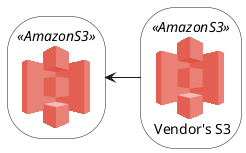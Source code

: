 @startuml

!include <aws/common>
!include <aws/Storage/AmazonS3/AmazonS3>
!include <aws/Storage/AmazonS3/bucket/bucket>

AMAZONS3(s3_internal)
AMAZONS3(s3_partner,"Vendor's S3")
s3_internal <- s3_partner

@enduml